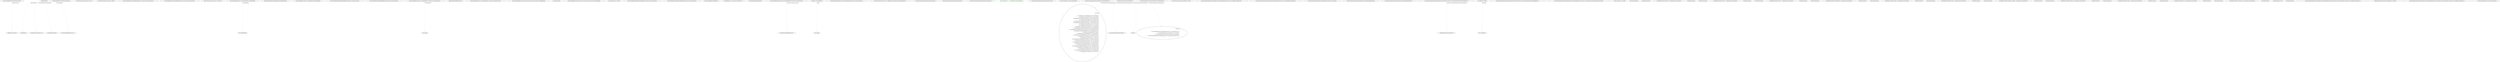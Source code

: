 digraph  {
m0_22 [cluster="Nancy.AfterPipeline.Invoke(Nancy.NancyContext)", file="DefaultRoutePatternMatcher.cs", label="Entry Nancy.AfterPipeline.Invoke(Nancy.NancyContext)", span="65-65"];
m0_23 [cluster="Nancy.AfterPipeline.Invoke(Nancy.NancyContext)", file="DefaultRoutePatternMatcher.cs", label="this.pipelineItems", span="67-67"];
m0_24 [cluster="Nancy.AfterPipeline.Invoke(Nancy.NancyContext)", file="DefaultRoutePatternMatcher.cs", label="pipelineItem.Invoke(context)", span="69-69"];
m0_25 [cluster="Nancy.AfterPipeline.Invoke(Nancy.NancyContext)", file="DefaultRoutePatternMatcher.cs", label="Exit Nancy.AfterPipeline.Invoke(Nancy.NancyContext)", span="65-65"];
m0_3 [cluster="System.Collections.Generic.List<T>.List()", file="DefaultRoutePatternMatcher.cs", label="Entry System.Collections.Generic.List<T>.List()", span="0-0"];
m0_33 [cluster="System.Collections.Generic.List<T>.Add(T)", file="DefaultRoutePatternMatcher.cs", label="Entry System.Collections.Generic.List<T>.Add(T)", span="0-0"];
m0_30 [cluster="Nancy.AfterPipeline.InsertItemAtPipelineIndex(int, System.Action<Nancy.NancyContext>)", file="DefaultRoutePatternMatcher.cs", label="Entry Nancy.AfterPipeline.InsertItemAtPipelineIndex(int, System.Action<Nancy.NancyContext>)", span="96-96"];
m0_34 [cluster="Nancy.AfterPipeline.InsertItemAtPipelineIndex(int, System.Action<Nancy.NancyContext>)", file="DefaultRoutePatternMatcher.cs", label="this.pipelineItems.Insert(index, item)", span="98-98"];
m0_35 [cluster="Nancy.AfterPipeline.InsertItemAtPipelineIndex(int, System.Action<Nancy.NancyContext>)", file="DefaultRoutePatternMatcher.cs", label="Exit Nancy.AfterPipeline.InsertItemAtPipelineIndex(int, System.Action<Nancy.NancyContext>)", span="96-96"];
m0_36 [cluster="System.Collections.Generic.List<T>.Insert(int, T)", file="DefaultRoutePatternMatcher.cs", label="Entry System.Collections.Generic.List<T>.Insert(int, T)", span="0-0"];
m0_17 [cluster="Nancy.AfterPipeline.operator +(Nancy.AfterPipeline, Nancy.AfterPipeline)", file="DefaultRoutePatternMatcher.cs", label="Entry Nancy.AfterPipeline.operator +(Nancy.AfterPipeline, Nancy.AfterPipeline)", span="59-59"];
m0_18 [cluster="Nancy.AfterPipeline.operator +(Nancy.AfterPipeline, Nancy.AfterPipeline)", file="DefaultRoutePatternMatcher.cs", label="pipelineToAddTo.pipelineItems.AddRange(pipelineToAdd.pipelineItems)", span="61-61"];
m0_19 [cluster="Nancy.AfterPipeline.operator +(Nancy.AfterPipeline, Nancy.AfterPipeline)", file="DefaultRoutePatternMatcher.cs", label="return pipelineToAddTo;", span="62-62"];
m0_20 [cluster="Nancy.AfterPipeline.operator +(Nancy.AfterPipeline, Nancy.AfterPipeline)", file="DefaultRoutePatternMatcher.cs", label="Exit Nancy.AfterPipeline.operator +(Nancy.AfterPipeline, Nancy.AfterPipeline)", span="59-59"];
m0_12 [cluster="Nancy.AfterPipeline.AddItemToEndOfPipeline(System.Action<Nancy.NancyContext>)", file="DefaultRoutePatternMatcher.cs", label="Entry Nancy.AfterPipeline.AddItemToEndOfPipeline(System.Action<Nancy.NancyContext>)", span="86-86"];
m0_31 [cluster="Nancy.AfterPipeline.AddItemToEndOfPipeline(System.Action<Nancy.NancyContext>)", file="DefaultRoutePatternMatcher.cs", label="this.pipelineItems.Add(item)", span="88-88"];
m0_32 [cluster="Nancy.AfterPipeline.AddItemToEndOfPipeline(System.Action<Nancy.NancyContext>)", file="DefaultRoutePatternMatcher.cs", label="Exit Nancy.AfterPipeline.AddItemToEndOfPipeline(System.Action<Nancy.NancyContext>)", span="86-86"];
m0_13 [cluster="Nancy.AfterPipeline.operator +(Nancy.AfterPipeline, System.Action<Nancy.NancyContext>)", file="DefaultRoutePatternMatcher.cs", label="Entry Nancy.AfterPipeline.operator +(Nancy.AfterPipeline, System.Action<Nancy.NancyContext>)", span="53-53"];
m0_14 [cluster="Nancy.AfterPipeline.operator +(Nancy.AfterPipeline, System.Action<Nancy.NancyContext>)", file="DefaultRoutePatternMatcher.cs", label="pipeline.AddItemToEndOfPipeline(action)", span="55-55"];
m0_15 [cluster="Nancy.AfterPipeline.operator +(Nancy.AfterPipeline, System.Action<Nancy.NancyContext>)", file="DefaultRoutePatternMatcher.cs", label="return pipeline;", span="56-56"];
m0_16 [cluster="Nancy.AfterPipeline.operator +(Nancy.AfterPipeline, System.Action<Nancy.NancyContext>)", file="DefaultRoutePatternMatcher.cs", label="Exit Nancy.AfterPipeline.operator +(Nancy.AfterPipeline, System.Action<Nancy.NancyContext>)", span="53-53"];
m0_4 [cluster="Nancy.AfterPipeline.implicit operator System.Action<Nancy.NancyContext>(Nancy.AfterPipeline)", file="DefaultRoutePatternMatcher.cs", label="Entry Nancy.AfterPipeline.implicit operator System.Action<Nancy.NancyContext>(Nancy.AfterPipeline)", span="41-41"];
m0_5 [cluster="Nancy.AfterPipeline.implicit operator System.Action<Nancy.NancyContext>(Nancy.AfterPipeline)", file="DefaultRoutePatternMatcher.cs", label="return pipeline.Invoke;", span="43-43"];
m0_6 [cluster="Nancy.AfterPipeline.implicit operator System.Action<Nancy.NancyContext>(Nancy.AfterPipeline)", file="DefaultRoutePatternMatcher.cs", label="Exit Nancy.AfterPipeline.implicit operator System.Action<Nancy.NancyContext>(Nancy.AfterPipeline)", span="41-41"];
m0_26 [cluster="System.Action<T>.Invoke(T)", file="DefaultRoutePatternMatcher.cs", label="Entry System.Action<T>.Invoke(T)", span="0-0"];
m0_27 [cluster="Nancy.AfterPipeline.AddItemToStartOfPipeline(System.Action<Nancy.NancyContext>)", file="DefaultRoutePatternMatcher.cs", label="Entry Nancy.AfterPipeline.AddItemToStartOfPipeline(System.Action<Nancy.NancyContext>)", span="77-77"];
m0_28 [cluster="Nancy.AfterPipeline.AddItemToStartOfPipeline(System.Action<Nancy.NancyContext>)", file="DefaultRoutePatternMatcher.cs", label="this.InsertItemAtPipelineIndex(0, item)", span="79-79"];
m0_29 [cluster="Nancy.AfterPipeline.AddItemToStartOfPipeline(System.Action<Nancy.NancyContext>)", file="DefaultRoutePatternMatcher.cs", label="Exit Nancy.AfterPipeline.AddItemToStartOfPipeline(System.Action<Nancy.NancyContext>)", span="77-77"];
m0_0 [cluster="Nancy.AfterPipeline.AfterPipeline()", file="DefaultRoutePatternMatcher.cs", label="Entry Nancy.AfterPipeline.AfterPipeline()", span="25-25"];
m0_1 [cluster="Nancy.AfterPipeline.AfterPipeline()", file="DefaultRoutePatternMatcher.cs", label="this.pipelineItems = new List<Action<NancyContext>>()", span="27-27"];
m0_2 [cluster="Nancy.AfterPipeline.AfterPipeline()", file="DefaultRoutePatternMatcher.cs", label="Exit Nancy.AfterPipeline.AfterPipeline()", span="25-25"];
m0_7 [cluster="Nancy.AfterPipeline.implicit operator Nancy.AfterPipeline(System.Action<Nancy.NancyContext>)", file="DefaultRoutePatternMatcher.cs", label="Entry Nancy.AfterPipeline.implicit operator Nancy.AfterPipeline(System.Action<Nancy.NancyContext>)", span="46-46"];
m0_8 [cluster="Nancy.AfterPipeline.implicit operator Nancy.AfterPipeline(System.Action<Nancy.NancyContext>)", file="DefaultRoutePatternMatcher.cs", label="var pipeline = new AfterPipeline()", span="48-48"];
m0_9 [cluster="Nancy.AfterPipeline.implicit operator Nancy.AfterPipeline(System.Action<Nancy.NancyContext>)", file="DefaultRoutePatternMatcher.cs", label="pipeline.AddItemToEndOfPipeline(action)", span="49-49"];
m0_10 [cluster="Nancy.AfterPipeline.implicit operator Nancy.AfterPipeline(System.Action<Nancy.NancyContext>)", file="DefaultRoutePatternMatcher.cs", label="return pipeline;", span="50-50"];
m0_11 [cluster="Nancy.AfterPipeline.implicit operator Nancy.AfterPipeline(System.Action<Nancy.NancyContext>)", file="DefaultRoutePatternMatcher.cs", label="Exit Nancy.AfterPipeline.implicit operator Nancy.AfterPipeline(System.Action<Nancy.NancyContext>)", span="46-46"];
m0_21 [cluster="System.Collections.Generic.List<T>.AddRange(System.Collections.Generic.IEnumerable<T>)", file="DefaultRoutePatternMatcher.cs", label="Entry System.Collections.Generic.List<T>.AddRange(System.Collections.Generic.IEnumerable<T>)", span="0-0"];
m0_37 [file="DefaultRoutePatternMatcher.cs", label="Nancy.AfterPipeline", span=""];
m2_0 [cluster="Nancy.Routing.IRouteSegmentExtractor.Extract(string)", file="IRouteSegmentExtractor.cs", label="Entry Nancy.Routing.IRouteSegmentExtractor.Extract(string)", span="15-15"];
m2_1 [cluster="Nancy.Routing.IRouteSegmentExtractor.Extract(string)", file="IRouteSegmentExtractor.cs", label="Exit Nancy.Routing.IRouteSegmentExtractor.Extract(string)", span="15-15"];
m2_2 [cluster="Nancy.Routing.DefaultRouteSegmentExtractor.Extract(string)", file="IRouteSegmentExtractor.cs", label="Entry Nancy.Routing.DefaultRouteSegmentExtractor.Extract(string)", span="28-28"];
m2_3 [cluster="Nancy.Routing.DefaultRouteSegmentExtractor.Extract(string)", color=green, community=0, file="IRouteSegmentExtractor.cs", label="return path.Split(new[] { '/' }, StringSplitOptions.RemoveEmptyEntries);", prediction=0, span="30-30"];
m2_4 [cluster="Nancy.Routing.DefaultRouteSegmentExtractor.Extract(string)", file="IRouteSegmentExtractor.cs", label="Exit Nancy.Routing.DefaultRouteSegmentExtractor.Extract(string)", span="28-28"];
m2_5 [cluster="string.Split(char[], System.StringSplitOptions)", file="IRouteSegmentExtractor.cs", label="Entry string.Split(char[], System.StringSplitOptions)", span="0-0"];
m3_46 [cluster="Nancy.Bootstrapper.NancyInternalConfiguration.GetTypeRegistations()", file="NancyInternalConfiguration.cs", label="Entry Nancy.Bootstrapper.NancyInternalConfiguration.GetTypeRegistations()", span="214-214"];
m3_47 [cluster="Nancy.Bootstrapper.NancyInternalConfiguration.GetTypeRegistations()", file="NancyInternalConfiguration.cs", label="return new[]\r\n            {\r\n                new TypeRegistration(typeof(IRouteResolver), this.RouteResolver),\r\n                new TypeRegistration(typeof(INancyEngine), this.NancyEngine),\r\n                new TypeRegistration(typeof(IModuleKeyGenerator), this.ModuleKeyGenerator),\r\n                new TypeRegistration(typeof(IRouteCache), this.RouteCache),\r\n                new TypeRegistration(typeof(IRouteCacheProvider), this.RouteCacheProvider),\r\n                new TypeRegistration(typeof(IRoutePatternMatcher), this.RoutePatternMatcher),\r\n                new TypeRegistration(typeof(IViewLocator), this.ViewLocator),\r\n                new TypeRegistration(typeof(IViewFactory), this.ViewFactory),\r\n                new TypeRegistration(typeof(INancyContextFactory), this.ContextFactory),\r\n                new TypeRegistration(typeof(INancyModuleBuilder), this.NancyModuleBuilder),\r\n                new TypeRegistration(typeof(IResponseFormatterFactory), this.ResponseFormatterFactory),\r\n                new TypeRegistration(typeof(IModelBinderLocator), this.ModelBinderLocator), \r\n                new TypeRegistration(typeof(IBinder), this.Binder), \r\n                new TypeRegistration(typeof(BindingDefaults), this.BindingDefaults), \r\n                new TypeRegistration(typeof(IFieldNameConverter), this.FieldNameConverter), \r\n                new TypeRegistration(typeof(IViewResolver), this.ViewResolver),\r\n                new TypeRegistration(typeof(IViewCache), this.ViewCache),\r\n                new TypeRegistration(typeof(IRenderContextFactory), this.RenderContextFactory),\r\n                new TypeRegistration(typeof(IViewLocationCache), this.ViewLocationCache),\r\n                new TypeRegistration(typeof(IViewLocationProvider), this.ViewLocationProvider),\r\n                new TypeRegistration(typeof(ICsrfTokenValidator), this.CsrfTokenValidator), \r\n                new TypeRegistration(typeof(IObjectSerializer), this.ObjectSerializer), \r\n                new TypeRegistration(typeof(IModelValidatorLocator), this.ModelValidatorLocator),\r\n                new TypeRegistration(typeof(IRequestTracing), this.RequestTracing),\r\n                new TypeRegistration(typeof(IRouteInvoker), this.RouteInvoker),\r\n                new TypeRegistration(typeof(IRequestDispatcher), this.RequestDispatcher),\r\n                new TypeRegistration(typeof(IDiagnostics), this.Diagnostics), \r\n            };", span="216-245"];
m3_48 [cluster="Nancy.Bootstrapper.NancyInternalConfiguration.GetTypeRegistations()", file="NancyInternalConfiguration.cs", label="Exit Nancy.Bootstrapper.NancyInternalConfiguration.GetTypeRegistations()", span="214-214"];
m3_58 [cluster="System.Collections.Generic.ICollection<T>.Add(T)", file="NancyInternalConfiguration.cs", label="Entry System.Collections.Generic.ICollection<T>.Add(T)", span="0-0"];
m3_54 [cluster="Nancy.Bootstrapper.NancyInternalConfiguration.WithIgnoredAssembly(System.Func<System.Reflection.Assembly, bool>)", file="NancyInternalConfiguration.cs", label="Entry Nancy.Bootstrapper.NancyInternalConfiguration.WithIgnoredAssembly(System.Func<System.Reflection.Assembly, bool>)", span="268-268"];
m3_55 [cluster="Nancy.Bootstrapper.NancyInternalConfiguration.WithIgnoredAssembly(System.Func<System.Reflection.Assembly, bool>)", file="NancyInternalConfiguration.cs", label="this.ignoredAssemblies.Add(ignorePredicate)", span="270-270"];
m3_56 [cluster="Nancy.Bootstrapper.NancyInternalConfiguration.WithIgnoredAssembly(System.Func<System.Reflection.Assembly, bool>)", file="NancyInternalConfiguration.cs", label="return this;", span="272-272"];
m3_57 [cluster="Nancy.Bootstrapper.NancyInternalConfiguration.WithIgnoredAssembly(System.Func<System.Reflection.Assembly, bool>)", file="NancyInternalConfiguration.cs", label="Exit Nancy.Bootstrapper.NancyInternalConfiguration.WithIgnoredAssembly(System.Func<System.Reflection.Assembly, bool>)", span="268-268"];
m3_49 [cluster="Nancy.Bootstrapper.TypeRegistration.TypeRegistration(System.Type, System.Type)", file="NancyInternalConfiguration.cs", label="Entry Nancy.Bootstrapper.TypeRegistration.TypeRegistration(System.Type, System.Type)", span="14-14"];
m3_50 [cluster="Nancy.Bootstrapper.NancyInternalConfiguration.GetCollectionTypeRegistrations()", file="NancyInternalConfiguration.cs", label="Entry Nancy.Bootstrapper.NancyInternalConfiguration.GetCollectionTypeRegistrations()", span="252-252"];
m3_51 [cluster="Nancy.Bootstrapper.NancyInternalConfiguration.GetCollectionTypeRegistrations()", file="NancyInternalConfiguration.cs", label="return new[]\r\n            {\r\n                new CollectionTypeRegistration(typeof(IResponseProcessor), this.ResponseProcessors), \r\n                new CollectionTypeRegistration(typeof(ISerializer), this.Serializers), \r\n                new CollectionTypeRegistration(typeof(IErrorHandler), this.ErrorHandlers), \r\n                new CollectionTypeRegistration(typeof(IDiagnosticsProvider), this.InteractiveDiagnosticProviders), \r\n            };", span="254-260"];
m3_52 [cluster="Nancy.Bootstrapper.NancyInternalConfiguration.GetCollectionTypeRegistrations()", file="NancyInternalConfiguration.cs", label="Exit Nancy.Bootstrapper.NancyInternalConfiguration.GetCollectionTypeRegistrations()", span="252-252"];
m3_40 [cluster="Nancy.Bootstrapper.NancyInternalConfiguration.WithOverrides(System.Action<Nancy.Bootstrapper.NancyInternalConfiguration>)", file="NancyInternalConfiguration.cs", label="Entry Nancy.Bootstrapper.NancyInternalConfiguration.WithOverrides(System.Action<Nancy.Bootstrapper.NancyInternalConfiguration>)", span="201-201"];
m3_41 [cluster="Nancy.Bootstrapper.NancyInternalConfiguration.WithOverrides(System.Action<Nancy.Bootstrapper.NancyInternalConfiguration>)", file="NancyInternalConfiguration.cs", label="var configuration = Default", span="203-203"];
m3_42 [cluster="Nancy.Bootstrapper.NancyInternalConfiguration.WithOverrides(System.Action<Nancy.Bootstrapper.NancyInternalConfiguration>)", file="NancyInternalConfiguration.cs", label="configurationBuilder.Invoke(configuration)", span="205-205"];
m3_43 [cluster="Nancy.Bootstrapper.NancyInternalConfiguration.WithOverrides(System.Action<Nancy.Bootstrapper.NancyInternalConfiguration>)", file="NancyInternalConfiguration.cs", label="return configuration;", span="207-207"];
m3_44 [cluster="Nancy.Bootstrapper.NancyInternalConfiguration.WithOverrides(System.Action<Nancy.Bootstrapper.NancyInternalConfiguration>)", file="NancyInternalConfiguration.cs", label="Exit Nancy.Bootstrapper.NancyInternalConfiguration.WithOverrides(System.Action<Nancy.Bootstrapper.NancyInternalConfiguration>)", span="201-201"];
m3_53 [cluster="Nancy.Bootstrapper.CollectionTypeRegistration.CollectionTypeRegistration(System.Type, System.Collections.Generic.IEnumerable<System.Type>)", file="NancyInternalConfiguration.cs", label="Entry Nancy.Bootstrapper.CollectionTypeRegistration.CollectionTypeRegistration(System.Type, System.Collections.Generic.IEnumerable<System.Type>)", span="19-19"];
m3_45 [cluster="System.Action<T>.Invoke(T)", file="NancyInternalConfiguration.cs", label="Entry System.Action<T>.Invoke(T)", span="0-0"];
m3_37 [cluster="lambda expression", file="NancyInternalConfiguration.cs", label="Entry lambda expression", span="187-187"];
m3_0 [cluster="lambda expression", file="NancyInternalConfiguration.cs", label="Entry lambda expression", span="35-35"];
m3_1 [cluster="lambda expression", file="NancyInternalConfiguration.cs", label="asm.FullName.StartsWith(''Microsoft.'', StringComparison.InvariantCulture)", span="35-35"];
m3_2 [cluster="lambda expression", file="NancyInternalConfiguration.cs", label="Exit lambda expression", span="35-35"];
m3_4 [cluster="lambda expression", file="NancyInternalConfiguration.cs", label="Entry lambda expression", span="36-36"];
m3_5 [cluster="lambda expression", file="NancyInternalConfiguration.cs", label="asm.FullName.StartsWith(''System.'', StringComparison.InvariantCulture)", span="36-36"];
m3_6 [cluster="lambda expression", file="NancyInternalConfiguration.cs", label="Exit lambda expression", span="36-36"];
m3_7 [cluster="lambda expression", file="NancyInternalConfiguration.cs", label="Entry lambda expression", span="37-37"];
m3_8 [cluster="lambda expression", file="NancyInternalConfiguration.cs", label="asm.FullName.StartsWith(''System,'', StringComparison.InvariantCulture)", span="37-37"];
m3_9 [cluster="lambda expression", file="NancyInternalConfiguration.cs", label="Exit lambda expression", span="37-37"];
m3_10 [cluster="lambda expression", file="NancyInternalConfiguration.cs", label="Entry lambda expression", span="38-38"];
m3_11 [cluster="lambda expression", file="NancyInternalConfiguration.cs", label="asm.FullName.StartsWith(''CR_ExtUnitTest'', StringComparison.InvariantCulture)", span="38-38"];
m3_12 [cluster="lambda expression", file="NancyInternalConfiguration.cs", label="Exit lambda expression", span="38-38"];
m3_13 [cluster="lambda expression", file="NancyInternalConfiguration.cs", label="Entry lambda expression", span="39-39"];
m3_14 [cluster="lambda expression", file="NancyInternalConfiguration.cs", label="asm.FullName.StartsWith(''mscorlib,'', StringComparison.InvariantCulture)", span="39-39"];
m3_15 [cluster="lambda expression", file="NancyInternalConfiguration.cs", label="Exit lambda expression", span="39-39"];
m3_16 [cluster="lambda expression", file="NancyInternalConfiguration.cs", label="Entry lambda expression", span="40-40"];
m3_17 [cluster="lambda expression", file="NancyInternalConfiguration.cs", label="asm.FullName.StartsWith(''CR_VSTest'', StringComparison.InvariantCulture)", span="40-40"];
m3_18 [cluster="lambda expression", file="NancyInternalConfiguration.cs", label="Exit lambda expression", span="40-40"];
m3_19 [cluster="lambda expression", file="NancyInternalConfiguration.cs", label="Entry lambda expression", span="41-41"];
m3_20 [cluster="lambda expression", file="NancyInternalConfiguration.cs", label="asm.FullName.StartsWith(''DevExpress.CodeRush'', StringComparison.InvariantCulture)", span="41-41"];
m3_21 [cluster="lambda expression", file="NancyInternalConfiguration.cs", label="Exit lambda expression", span="41-41"];
m3_22 [cluster="lambda expression", file="NancyInternalConfiguration.cs", label="Entry lambda expression", span="42-42"];
m3_23 [cluster="lambda expression", file="NancyInternalConfiguration.cs", label="asm.FullName.StartsWith(''IronPython'', StringComparison.InvariantCulture)", span="42-42"];
m3_24 [cluster="lambda expression", file="NancyInternalConfiguration.cs", label="Exit lambda expression", span="42-42"];
m3_25 [cluster="lambda expression", file="NancyInternalConfiguration.cs", label="Entry lambda expression", span="43-43"];
m3_26 [cluster="lambda expression", file="NancyInternalConfiguration.cs", label="asm.FullName.StartsWith(''IronRuby'', StringComparison.InvariantCulture)", span="43-43"];
m3_27 [cluster="lambda expression", file="NancyInternalConfiguration.cs", label="Exit lambda expression", span="43-43"];
m3_28 [cluster="lambda expression", file="NancyInternalConfiguration.cs", label="Entry lambda expression", span="44-44"];
m3_29 [cluster="lambda expression", file="NancyInternalConfiguration.cs", label="asm.FullName.StartsWith(''xunit'', StringComparison.InvariantCulture)", span="44-44"];
m3_30 [cluster="lambda expression", file="NancyInternalConfiguration.cs", label="Exit lambda expression", span="44-44"];
m3_31 [cluster="lambda expression", file="NancyInternalConfiguration.cs", label="Entry lambda expression", span="45-45"];
m3_32 [cluster="lambda expression", file="NancyInternalConfiguration.cs", label="asm.FullName.StartsWith(''Nancy.Testing'', StringComparison.InvariantCulture)", span="45-45"];
m3_33 [cluster="lambda expression", file="NancyInternalConfiguration.cs", label="Exit lambda expression", span="45-45"];
m3_38 [cluster="lambda expression", file="NancyInternalConfiguration.cs", label="tr.RegistrationType == null", span="187-187"];
m3_39 [cluster="lambda expression", file="NancyInternalConfiguration.cs", label="Exit lambda expression", span="187-187"];
m3_34 [cluster="Nancy.Bootstrapper.NancyInternalConfiguration.UpdateIgnoredAssemblies(System.Collections.Generic.IEnumerable<System.Func<System.Reflection.Assembly, bool>>)", file="NancyInternalConfiguration.cs", label="Entry Nancy.Bootstrapper.NancyInternalConfiguration.UpdateIgnoredAssemblies(System.Collections.Generic.IEnumerable<System.Func<System.Reflection.Assembly, bool>>)", span="173-173"];
m3_35 [cluster="Nancy.Bootstrapper.NancyInternalConfiguration.UpdateIgnoredAssemblies(System.Collections.Generic.IEnumerable<System.Func<System.Reflection.Assembly, bool>>)", file="NancyInternalConfiguration.cs", label="AppDomainAssemblyTypeScanner.IgnoredAssemblies = assemblies", span="175-175"];
m3_36 [cluster="Nancy.Bootstrapper.NancyInternalConfiguration.UpdateIgnoredAssemblies(System.Collections.Generic.IEnumerable<System.Func<System.Reflection.Assembly, bool>>)", file="NancyInternalConfiguration.cs", label="Exit Nancy.Bootstrapper.NancyInternalConfiguration.UpdateIgnoredAssemblies(System.Collections.Generic.IEnumerable<System.Func<System.Reflection.Assembly, bool>>)", span="173-173"];
m3_3 [cluster="string.StartsWith(string, System.StringComparison)", file="NancyInternalConfiguration.cs", label="Entry string.StartsWith(string, System.StringComparison)", span="0-0"];
m3_59 [file="NancyInternalConfiguration.cs", label="Nancy.Bootstrapper.NancyInternalConfiguration", span=""];
m0_22 -> m0_24  [color=darkseagreen4, key=1, label="Nancy.NancyContext", style=dashed];
m0_17 -> m0_19  [color=darkseagreen4, key=1, label="Nancy.AfterPipeline", style=dashed];
m0_13 -> m0_15  [color=darkseagreen4, key=1, label="Nancy.AfterPipeline", style=dashed];
m0_7 -> m0_9  [color=darkseagreen4, key=1, label="System.Action<Nancy.NancyContext>", style=dashed];
m0_8 -> m0_10  [color=darkseagreen4, key=1, label=pipeline, style=dashed];
m0_37 -> m0_23  [color=darkseagreen4, key=1, label="Nancy.AfterPipeline", style=dashed];
m0_37 -> m0_28  [color=darkseagreen4, key=1, label="Nancy.AfterPipeline", style=dashed];
m0_37 -> m0_31  [color=darkseagreen4, key=1, label="Nancy.AfterPipeline", style=dashed];
m0_37 -> m0_34  [color=darkseagreen4, key=1, label="Nancy.AfterPipeline", style=dashed];
m3_40 -> m3_42  [color=darkseagreen4, key=1, label="System.Action<Nancy.Bootstrapper.NancyInternalConfiguration>", style=dashed];
m3_41 -> m3_43  [color=darkseagreen4, key=1, label=configuration, style=dashed];
m3_59 -> m3_47  [color=darkseagreen4, key=1, label="Nancy.Bootstrapper.NancyInternalConfiguration", style=dashed];
m3_59 -> m3_51  [color=darkseagreen4, key=1, label="Nancy.Bootstrapper.NancyInternalConfiguration", style=dashed];
m3_59 -> m3_55  [color=darkseagreen4, key=1, label="Nancy.Bootstrapper.NancyInternalConfiguration", style=dashed];
m3_59 -> m3_56  [color=darkseagreen4, key=1, label="Nancy.Bootstrapper.NancyInternalConfiguration", style=dashed];
}
